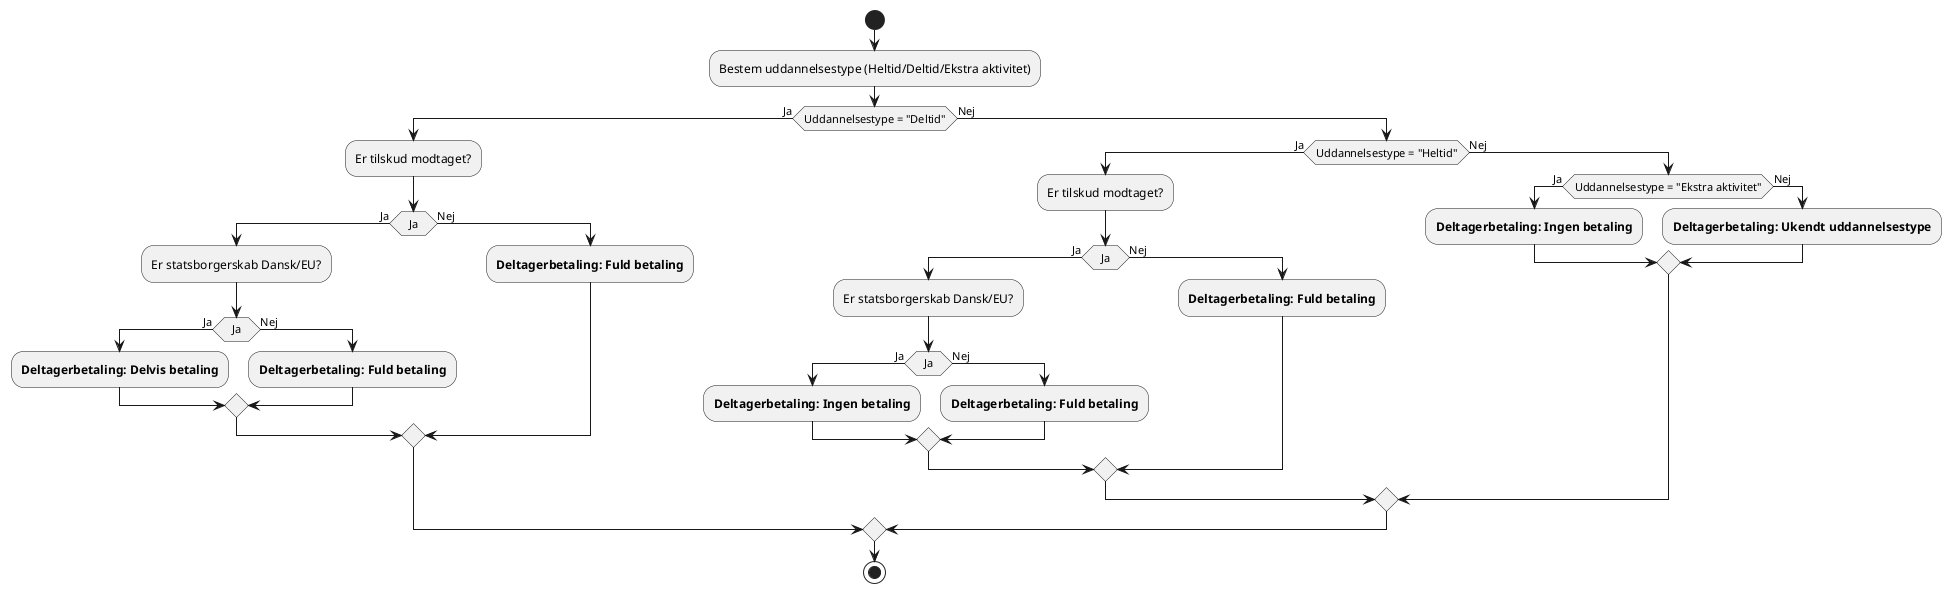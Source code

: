 @startuml Afsnit: §26, stk- 1-9 Beslutning: Opkrævning af deltagerbetaling
start
:Bestem uddannelsestype (Heltid/Deltid/Ekstra aktivitet);
if (Uddannelsestype = "Deltid") then (Ja)
  :Er tilskud modtaget?;
  if (Ja) then (Ja)
    :Er statsborgerskab Dansk/EU?;
    if (Ja) then (Ja)
      :**Deltagerbetaling: Delvis betaling**;
    else (Nej)
      :**Deltagerbetaling: Fuld betaling**;
    endif
  else (Nej)
    :**Deltagerbetaling: Fuld betaling**;
  endif
else (Nej)
  if (Uddannelsestype = "Heltid") then (Ja)
    :Er tilskud modtaget?;
    if (Ja) then (Ja)
      :Er statsborgerskab Dansk/EU?;
      if (Ja) then (Ja)
        :**Deltagerbetaling: Ingen betaling**;
      else (Nej)
        :**Deltagerbetaling: Fuld betaling**;
      endif
    else (Nej)
      :**Deltagerbetaling: Fuld betaling**;
    endif
  else (Nej)
    if (Uddannelsestype = "Ekstra aktivitet") then (Ja)
      :**Deltagerbetaling: Ingen betaling**;
    else (Nej)
      :**Deltagerbetaling: Ukendt uddannelsestype**;
    endif
  endif
endif
stop
@enduml
